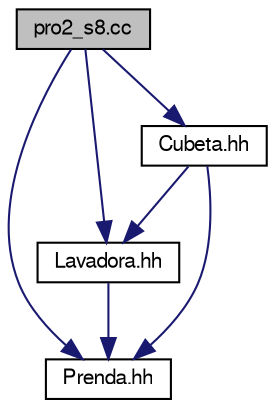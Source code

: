 digraph "pro2_s8.cc"
{
  edge [fontname="FreeSans",fontsize="10",labelfontname="FreeSans",labelfontsize="10"];
  node [fontname="FreeSans",fontsize="10",shape=record];
  Node0 [label="pro2_s8.cc",height=0.2,width=0.4,color="black", fillcolor="grey75", style="filled", fontcolor="black"];
  Node0 -> Node1 [color="midnightblue",fontsize="10",style="solid"];
  Node1 [label="Prenda.hh",height=0.2,width=0.4,color="black", fillcolor="white", style="filled",URL="$_prenda_8hh.html",tooltip="Especificación de la clase Prenda. "];
  Node0 -> Node2 [color="midnightblue",fontsize="10",style="solid"];
  Node2 [label="Lavadora.hh",height=0.2,width=0.4,color="black", fillcolor="white", style="filled",URL="$_lavadora_8hh.html",tooltip="Especificación de la clase Lavadora. "];
  Node2 -> Node1 [color="midnightblue",fontsize="10",style="solid"];
  Node0 -> Node3 [color="midnightblue",fontsize="10",style="solid"];
  Node3 [label="Cubeta.hh",height=0.2,width=0.4,color="black", fillcolor="white", style="filled",URL="$_cubeta_8hh.html",tooltip="Especificación de la clase Cubeta. "];
  Node3 -> Node1 [color="midnightblue",fontsize="10",style="solid"];
  Node3 -> Node2 [color="midnightblue",fontsize="10",style="solid"];
}
